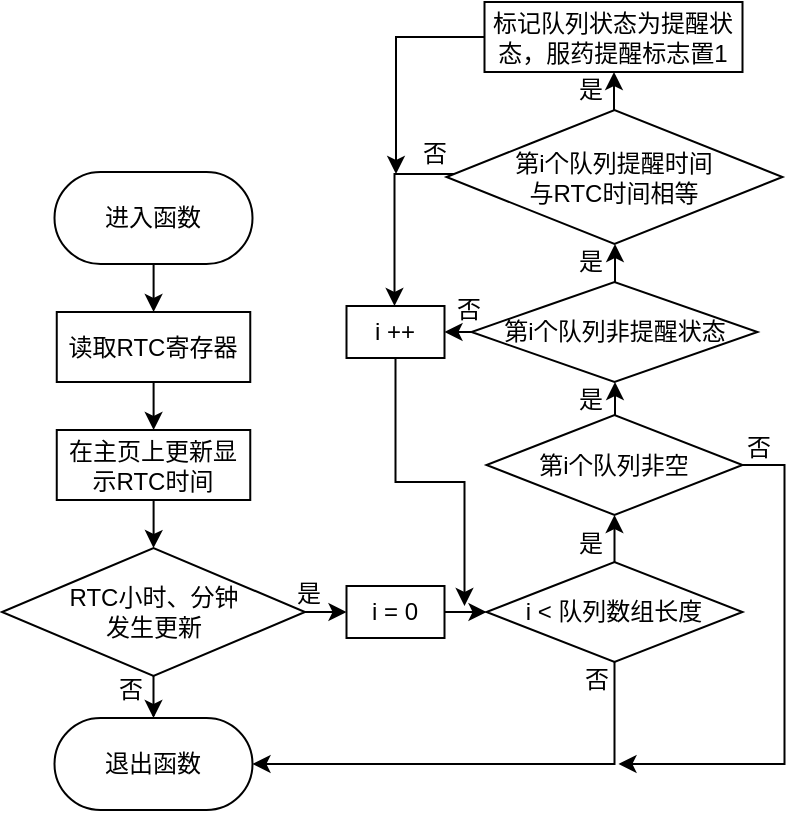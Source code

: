 <mxfile version="18.0.1" type="github">
  <diagram id="C5RBs43oDa-KdzZeNtuy" name="Page-1">
    <mxGraphModel dx="716" dy="414" grid="0" gridSize="10" guides="1" tooltips="1" connect="1" arrows="1" fold="1" page="1" pageScale="1" pageWidth="827" pageHeight="1169" math="0" shadow="0">
      <root>
        <mxCell id="WIyWlLk6GJQsqaUBKTNV-0" />
        <mxCell id="WIyWlLk6GJQsqaUBKTNV-1" parent="WIyWlLk6GJQsqaUBKTNV-0" />
        <mxCell id="HcIWnRskErsmktHxAGK7-2" value="" style="edgeStyle=orthogonalEdgeStyle;rounded=0;orthogonalLoop=1;jettySize=auto;html=1;" edge="1" parent="WIyWlLk6GJQsqaUBKTNV-1" source="HcIWnRskErsmktHxAGK7-0" target="HcIWnRskErsmktHxAGK7-1">
          <mxGeometry relative="1" as="geometry" />
        </mxCell>
        <mxCell id="HcIWnRskErsmktHxAGK7-0" value="进入函数" style="rounded=1;whiteSpace=wrap;html=1;arcSize=50;" vertex="1" parent="WIyWlLk6GJQsqaUBKTNV-1">
          <mxGeometry x="208.25" y="355" width="99" height="46" as="geometry" />
        </mxCell>
        <mxCell id="HcIWnRskErsmktHxAGK7-4" value="" style="edgeStyle=orthogonalEdgeStyle;rounded=0;orthogonalLoop=1;jettySize=auto;html=1;" edge="1" parent="WIyWlLk6GJQsqaUBKTNV-1" source="HcIWnRskErsmktHxAGK7-1" target="HcIWnRskErsmktHxAGK7-3">
          <mxGeometry relative="1" as="geometry" />
        </mxCell>
        <mxCell id="HcIWnRskErsmktHxAGK7-1" value="读取RTC寄存器" style="whiteSpace=wrap;html=1;rounded=1;arcSize=0;" vertex="1" parent="WIyWlLk6GJQsqaUBKTNV-1">
          <mxGeometry x="209.38" y="425" width="96.75" height="35" as="geometry" />
        </mxCell>
        <mxCell id="HcIWnRskErsmktHxAGK7-6" value="" style="edgeStyle=orthogonalEdgeStyle;rounded=0;orthogonalLoop=1;jettySize=auto;html=1;" edge="1" parent="WIyWlLk6GJQsqaUBKTNV-1" source="HcIWnRskErsmktHxAGK7-3" target="HcIWnRskErsmktHxAGK7-5">
          <mxGeometry relative="1" as="geometry" />
        </mxCell>
        <mxCell id="HcIWnRskErsmktHxAGK7-3" value="在主页上更新显示RTC时间" style="whiteSpace=wrap;html=1;rounded=1;arcSize=0;" vertex="1" parent="WIyWlLk6GJQsqaUBKTNV-1">
          <mxGeometry x="209.38" y="484" width="96.75" height="35" as="geometry" />
        </mxCell>
        <mxCell id="HcIWnRskErsmktHxAGK7-13" style="edgeStyle=orthogonalEdgeStyle;rounded=0;orthogonalLoop=1;jettySize=auto;html=1;entryX=0.5;entryY=0;entryDx=0;entryDy=0;" edge="1" parent="WIyWlLk6GJQsqaUBKTNV-1" source="HcIWnRskErsmktHxAGK7-5" target="HcIWnRskErsmktHxAGK7-8">
          <mxGeometry relative="1" as="geometry" />
        </mxCell>
        <mxCell id="HcIWnRskErsmktHxAGK7-16" style="edgeStyle=orthogonalEdgeStyle;rounded=0;orthogonalLoop=1;jettySize=auto;html=1;exitX=1;exitY=0.5;exitDx=0;exitDy=0;entryX=0;entryY=0.5;entryDx=0;entryDy=0;" edge="1" parent="WIyWlLk6GJQsqaUBKTNV-1" source="HcIWnRskErsmktHxAGK7-5" target="HcIWnRskErsmktHxAGK7-14">
          <mxGeometry relative="1" as="geometry" />
        </mxCell>
        <mxCell id="HcIWnRskErsmktHxAGK7-5" value="RTC小时、分钟&lt;br&gt;发生更新" style="rhombus;whiteSpace=wrap;html=1;rounded=1;arcSize=0;" vertex="1" parent="WIyWlLk6GJQsqaUBKTNV-1">
          <mxGeometry x="182" y="543" width="151.5" height="64" as="geometry" />
        </mxCell>
        <mxCell id="HcIWnRskErsmktHxAGK7-8" value="退出函数" style="rounded=1;whiteSpace=wrap;html=1;arcSize=50;" vertex="1" parent="WIyWlLk6GJQsqaUBKTNV-1">
          <mxGeometry x="208.25" y="628" width="99" height="46" as="geometry" />
        </mxCell>
        <mxCell id="HcIWnRskErsmktHxAGK7-20" value="" style="edgeStyle=orthogonalEdgeStyle;rounded=0;orthogonalLoop=1;jettySize=auto;html=1;" edge="1" parent="WIyWlLk6GJQsqaUBKTNV-1" source="HcIWnRskErsmktHxAGK7-14" target="HcIWnRskErsmktHxAGK7-19">
          <mxGeometry relative="1" as="geometry" />
        </mxCell>
        <mxCell id="HcIWnRskErsmktHxAGK7-14" value="i = 0" style="whiteSpace=wrap;html=1;rounded=1;arcSize=0;" vertex="1" parent="WIyWlLk6GJQsqaUBKTNV-1">
          <mxGeometry x="354.25" y="562" width="49" height="26" as="geometry" />
        </mxCell>
        <mxCell id="HcIWnRskErsmktHxAGK7-17" value="否" style="text;html=1;align=center;verticalAlign=middle;resizable=0;points=[];autosize=1;strokeColor=none;fillColor=none;" vertex="1" parent="WIyWlLk6GJQsqaUBKTNV-1">
          <mxGeometry x="235.25" y="605" width="22" height="18" as="geometry" />
        </mxCell>
        <mxCell id="HcIWnRskErsmktHxAGK7-18" value="是" style="text;html=1;align=center;verticalAlign=middle;resizable=0;points=[];autosize=1;strokeColor=none;fillColor=none;" vertex="1" parent="WIyWlLk6GJQsqaUBKTNV-1">
          <mxGeometry x="324.25" y="557" width="22" height="18" as="geometry" />
        </mxCell>
        <mxCell id="HcIWnRskErsmktHxAGK7-21" style="edgeStyle=elbowEdgeStyle;rounded=0;orthogonalLoop=1;jettySize=auto;html=1;elbow=vertical;entryX=1;entryY=0.5;entryDx=0;entryDy=0;" edge="1" parent="WIyWlLk6GJQsqaUBKTNV-1" source="HcIWnRskErsmktHxAGK7-19" target="HcIWnRskErsmktHxAGK7-8">
          <mxGeometry relative="1" as="geometry">
            <mxPoint x="419.25" y="647" as="targetPoint" />
            <Array as="points">
              <mxPoint x="488.25" y="651" />
            </Array>
          </mxGeometry>
        </mxCell>
        <mxCell id="HcIWnRskErsmktHxAGK7-25" style="edgeStyle=elbowEdgeStyle;rounded=0;orthogonalLoop=1;jettySize=auto;elbow=vertical;html=1;entryX=0.5;entryY=1;entryDx=0;entryDy=0;" edge="1" parent="WIyWlLk6GJQsqaUBKTNV-1" source="HcIWnRskErsmktHxAGK7-19" target="HcIWnRskErsmktHxAGK7-24">
          <mxGeometry relative="1" as="geometry" />
        </mxCell>
        <mxCell id="HcIWnRskErsmktHxAGK7-19" value="i &amp;lt; 队列数组长度" style="rhombus;whiteSpace=wrap;html=1;rounded=1;arcSize=0;" vertex="1" parent="WIyWlLk6GJQsqaUBKTNV-1">
          <mxGeometry x="424.25" y="550" width="128" height="50" as="geometry" />
        </mxCell>
        <mxCell id="HcIWnRskErsmktHxAGK7-22" value="否" style="text;html=1;align=center;verticalAlign=middle;resizable=0;points=[];autosize=1;strokeColor=none;fillColor=none;" vertex="1" parent="WIyWlLk6GJQsqaUBKTNV-1">
          <mxGeometry x="468.25" y="600" width="22" height="18" as="geometry" />
        </mxCell>
        <mxCell id="HcIWnRskErsmktHxAGK7-23" value="是" style="text;html=1;align=center;verticalAlign=middle;resizable=0;points=[];autosize=1;strokeColor=none;fillColor=none;" vertex="1" parent="WIyWlLk6GJQsqaUBKTNV-1">
          <mxGeometry x="465.25" y="532" width="22" height="18" as="geometry" />
        </mxCell>
        <mxCell id="HcIWnRskErsmktHxAGK7-26" style="edgeStyle=elbowEdgeStyle;rounded=0;orthogonalLoop=1;jettySize=auto;html=1;" edge="1" parent="WIyWlLk6GJQsqaUBKTNV-1" source="HcIWnRskErsmktHxAGK7-24">
          <mxGeometry relative="1" as="geometry">
            <mxPoint x="490.25" y="651" as="targetPoint" />
            <Array as="points">
              <mxPoint x="573.25" y="575" />
            </Array>
          </mxGeometry>
        </mxCell>
        <mxCell id="HcIWnRskErsmktHxAGK7-30" style="edgeStyle=elbowEdgeStyle;rounded=0;orthogonalLoop=1;jettySize=auto;html=1;entryX=0.5;entryY=1;entryDx=0;entryDy=0;" edge="1" parent="WIyWlLk6GJQsqaUBKTNV-1" source="HcIWnRskErsmktHxAGK7-24" target="HcIWnRskErsmktHxAGK7-28">
          <mxGeometry relative="1" as="geometry" />
        </mxCell>
        <mxCell id="HcIWnRskErsmktHxAGK7-24" value="第i个队列非空" style="rhombus;whiteSpace=wrap;html=1;rounded=1;arcSize=0;" vertex="1" parent="WIyWlLk6GJQsqaUBKTNV-1">
          <mxGeometry x="424.25" y="476.5" width="128" height="50" as="geometry" />
        </mxCell>
        <mxCell id="HcIWnRskErsmktHxAGK7-27" value="否" style="text;html=1;align=center;verticalAlign=middle;resizable=0;points=[];autosize=1;strokeColor=none;fillColor=none;" vertex="1" parent="WIyWlLk6GJQsqaUBKTNV-1">
          <mxGeometry x="549.25" y="484" width="22" height="18" as="geometry" />
        </mxCell>
        <mxCell id="HcIWnRskErsmktHxAGK7-32" style="edgeStyle=elbowEdgeStyle;rounded=0;orthogonalLoop=1;jettySize=auto;html=1;entryX=0.5;entryY=1;entryDx=0;entryDy=0;" edge="1" parent="WIyWlLk6GJQsqaUBKTNV-1" source="HcIWnRskErsmktHxAGK7-28" target="HcIWnRskErsmktHxAGK7-29">
          <mxGeometry relative="1" as="geometry" />
        </mxCell>
        <mxCell id="HcIWnRskErsmktHxAGK7-36" style="edgeStyle=elbowEdgeStyle;rounded=0;orthogonalLoop=1;jettySize=auto;html=1;entryX=1;entryY=0.5;entryDx=0;entryDy=0;" edge="1" parent="WIyWlLk6GJQsqaUBKTNV-1" source="HcIWnRskErsmktHxAGK7-28" target="HcIWnRskErsmktHxAGK7-35">
          <mxGeometry relative="1" as="geometry" />
        </mxCell>
        <mxCell id="HcIWnRskErsmktHxAGK7-28" value="第i个队列非提醒状态" style="rhombus;whiteSpace=wrap;html=1;rounded=1;arcSize=0;" vertex="1" parent="WIyWlLk6GJQsqaUBKTNV-1">
          <mxGeometry x="416.75" y="410" width="143" height="50" as="geometry" />
        </mxCell>
        <mxCell id="HcIWnRskErsmktHxAGK7-39" style="edgeStyle=elbowEdgeStyle;rounded=0;orthogonalLoop=1;jettySize=auto;html=1;entryX=0.5;entryY=0;entryDx=0;entryDy=0;" edge="1" parent="WIyWlLk6GJQsqaUBKTNV-1" source="HcIWnRskErsmktHxAGK7-29" target="HcIWnRskErsmktHxAGK7-35">
          <mxGeometry relative="1" as="geometry">
            <mxPoint x="385.25" y="399" as="targetPoint" />
            <Array as="points">
              <mxPoint x="378.25" y="356" />
              <mxPoint x="376.25" y="381" />
            </Array>
          </mxGeometry>
        </mxCell>
        <mxCell id="HcIWnRskErsmktHxAGK7-42" value="" style="edgeStyle=elbowEdgeStyle;rounded=0;orthogonalLoop=1;jettySize=auto;html=1;" edge="1" parent="WIyWlLk6GJQsqaUBKTNV-1" source="HcIWnRskErsmktHxAGK7-29" target="HcIWnRskErsmktHxAGK7-41">
          <mxGeometry relative="1" as="geometry" />
        </mxCell>
        <mxCell id="HcIWnRskErsmktHxAGK7-29" value="第i个队列提醒时间&lt;br&gt;与RTC时间相等" style="rhombus;whiteSpace=wrap;html=1;rounded=1;arcSize=0;" vertex="1" parent="WIyWlLk6GJQsqaUBKTNV-1">
          <mxGeometry x="404.25" y="324" width="168" height="67" as="geometry" />
        </mxCell>
        <mxCell id="HcIWnRskErsmktHxAGK7-31" value="是" style="text;html=1;align=center;verticalAlign=middle;resizable=0;points=[];autosize=1;strokeColor=none;fillColor=none;" vertex="1" parent="WIyWlLk6GJQsqaUBKTNV-1">
          <mxGeometry x="465.25" y="460" width="22" height="18" as="geometry" />
        </mxCell>
        <mxCell id="HcIWnRskErsmktHxAGK7-33" value="是" style="text;html=1;align=center;verticalAlign=middle;resizable=0;points=[];autosize=1;strokeColor=none;fillColor=none;" vertex="1" parent="WIyWlLk6GJQsqaUBKTNV-1">
          <mxGeometry x="465.25" y="391" width="22" height="18" as="geometry" />
        </mxCell>
        <mxCell id="HcIWnRskErsmktHxAGK7-38" style="edgeStyle=elbowEdgeStyle;rounded=0;orthogonalLoop=1;jettySize=auto;html=1;elbow=vertical;" edge="1" parent="WIyWlLk6GJQsqaUBKTNV-1" source="HcIWnRskErsmktHxAGK7-35">
          <mxGeometry relative="1" as="geometry">
            <mxPoint x="413.25" y="572" as="targetPoint" />
          </mxGeometry>
        </mxCell>
        <mxCell id="HcIWnRskErsmktHxAGK7-35" value="i ++" style="whiteSpace=wrap;html=1;rounded=1;arcSize=0;" vertex="1" parent="WIyWlLk6GJQsqaUBKTNV-1">
          <mxGeometry x="354.25" y="422" width="49" height="26" as="geometry" />
        </mxCell>
        <mxCell id="HcIWnRskErsmktHxAGK7-37" value="否" style="text;html=1;align=center;verticalAlign=middle;resizable=0;points=[];autosize=1;strokeColor=none;fillColor=none;" vertex="1" parent="WIyWlLk6GJQsqaUBKTNV-1">
          <mxGeometry x="404.25" y="415" width="22" height="18" as="geometry" />
        </mxCell>
        <mxCell id="HcIWnRskErsmktHxAGK7-40" value="否" style="text;html=1;align=center;verticalAlign=middle;resizable=0;points=[];autosize=1;strokeColor=none;fillColor=none;" vertex="1" parent="WIyWlLk6GJQsqaUBKTNV-1">
          <mxGeometry x="387.25" y="337" width="22" height="18" as="geometry" />
        </mxCell>
        <mxCell id="HcIWnRskErsmktHxAGK7-44" style="edgeStyle=elbowEdgeStyle;rounded=0;orthogonalLoop=1;jettySize=auto;html=1;" edge="1" parent="WIyWlLk6GJQsqaUBKTNV-1" source="HcIWnRskErsmktHxAGK7-41">
          <mxGeometry relative="1" as="geometry">
            <mxPoint x="379" y="356" as="targetPoint" />
            <Array as="points">
              <mxPoint x="379" y="328" />
            </Array>
          </mxGeometry>
        </mxCell>
        <mxCell id="HcIWnRskErsmktHxAGK7-41" value="标记队列状态为提醒状态，服药提醒标志置1" style="whiteSpace=wrap;html=1;rounded=1;arcSize=0;" vertex="1" parent="WIyWlLk6GJQsqaUBKTNV-1">
          <mxGeometry x="423.25" y="270" width="129" height="35" as="geometry" />
        </mxCell>
        <mxCell id="HcIWnRskErsmktHxAGK7-43" value="是" style="text;html=1;align=center;verticalAlign=middle;resizable=0;points=[];autosize=1;strokeColor=none;fillColor=none;" vertex="1" parent="WIyWlLk6GJQsqaUBKTNV-1">
          <mxGeometry x="465.25" y="305" width="22" height="18" as="geometry" />
        </mxCell>
      </root>
    </mxGraphModel>
  </diagram>
</mxfile>
